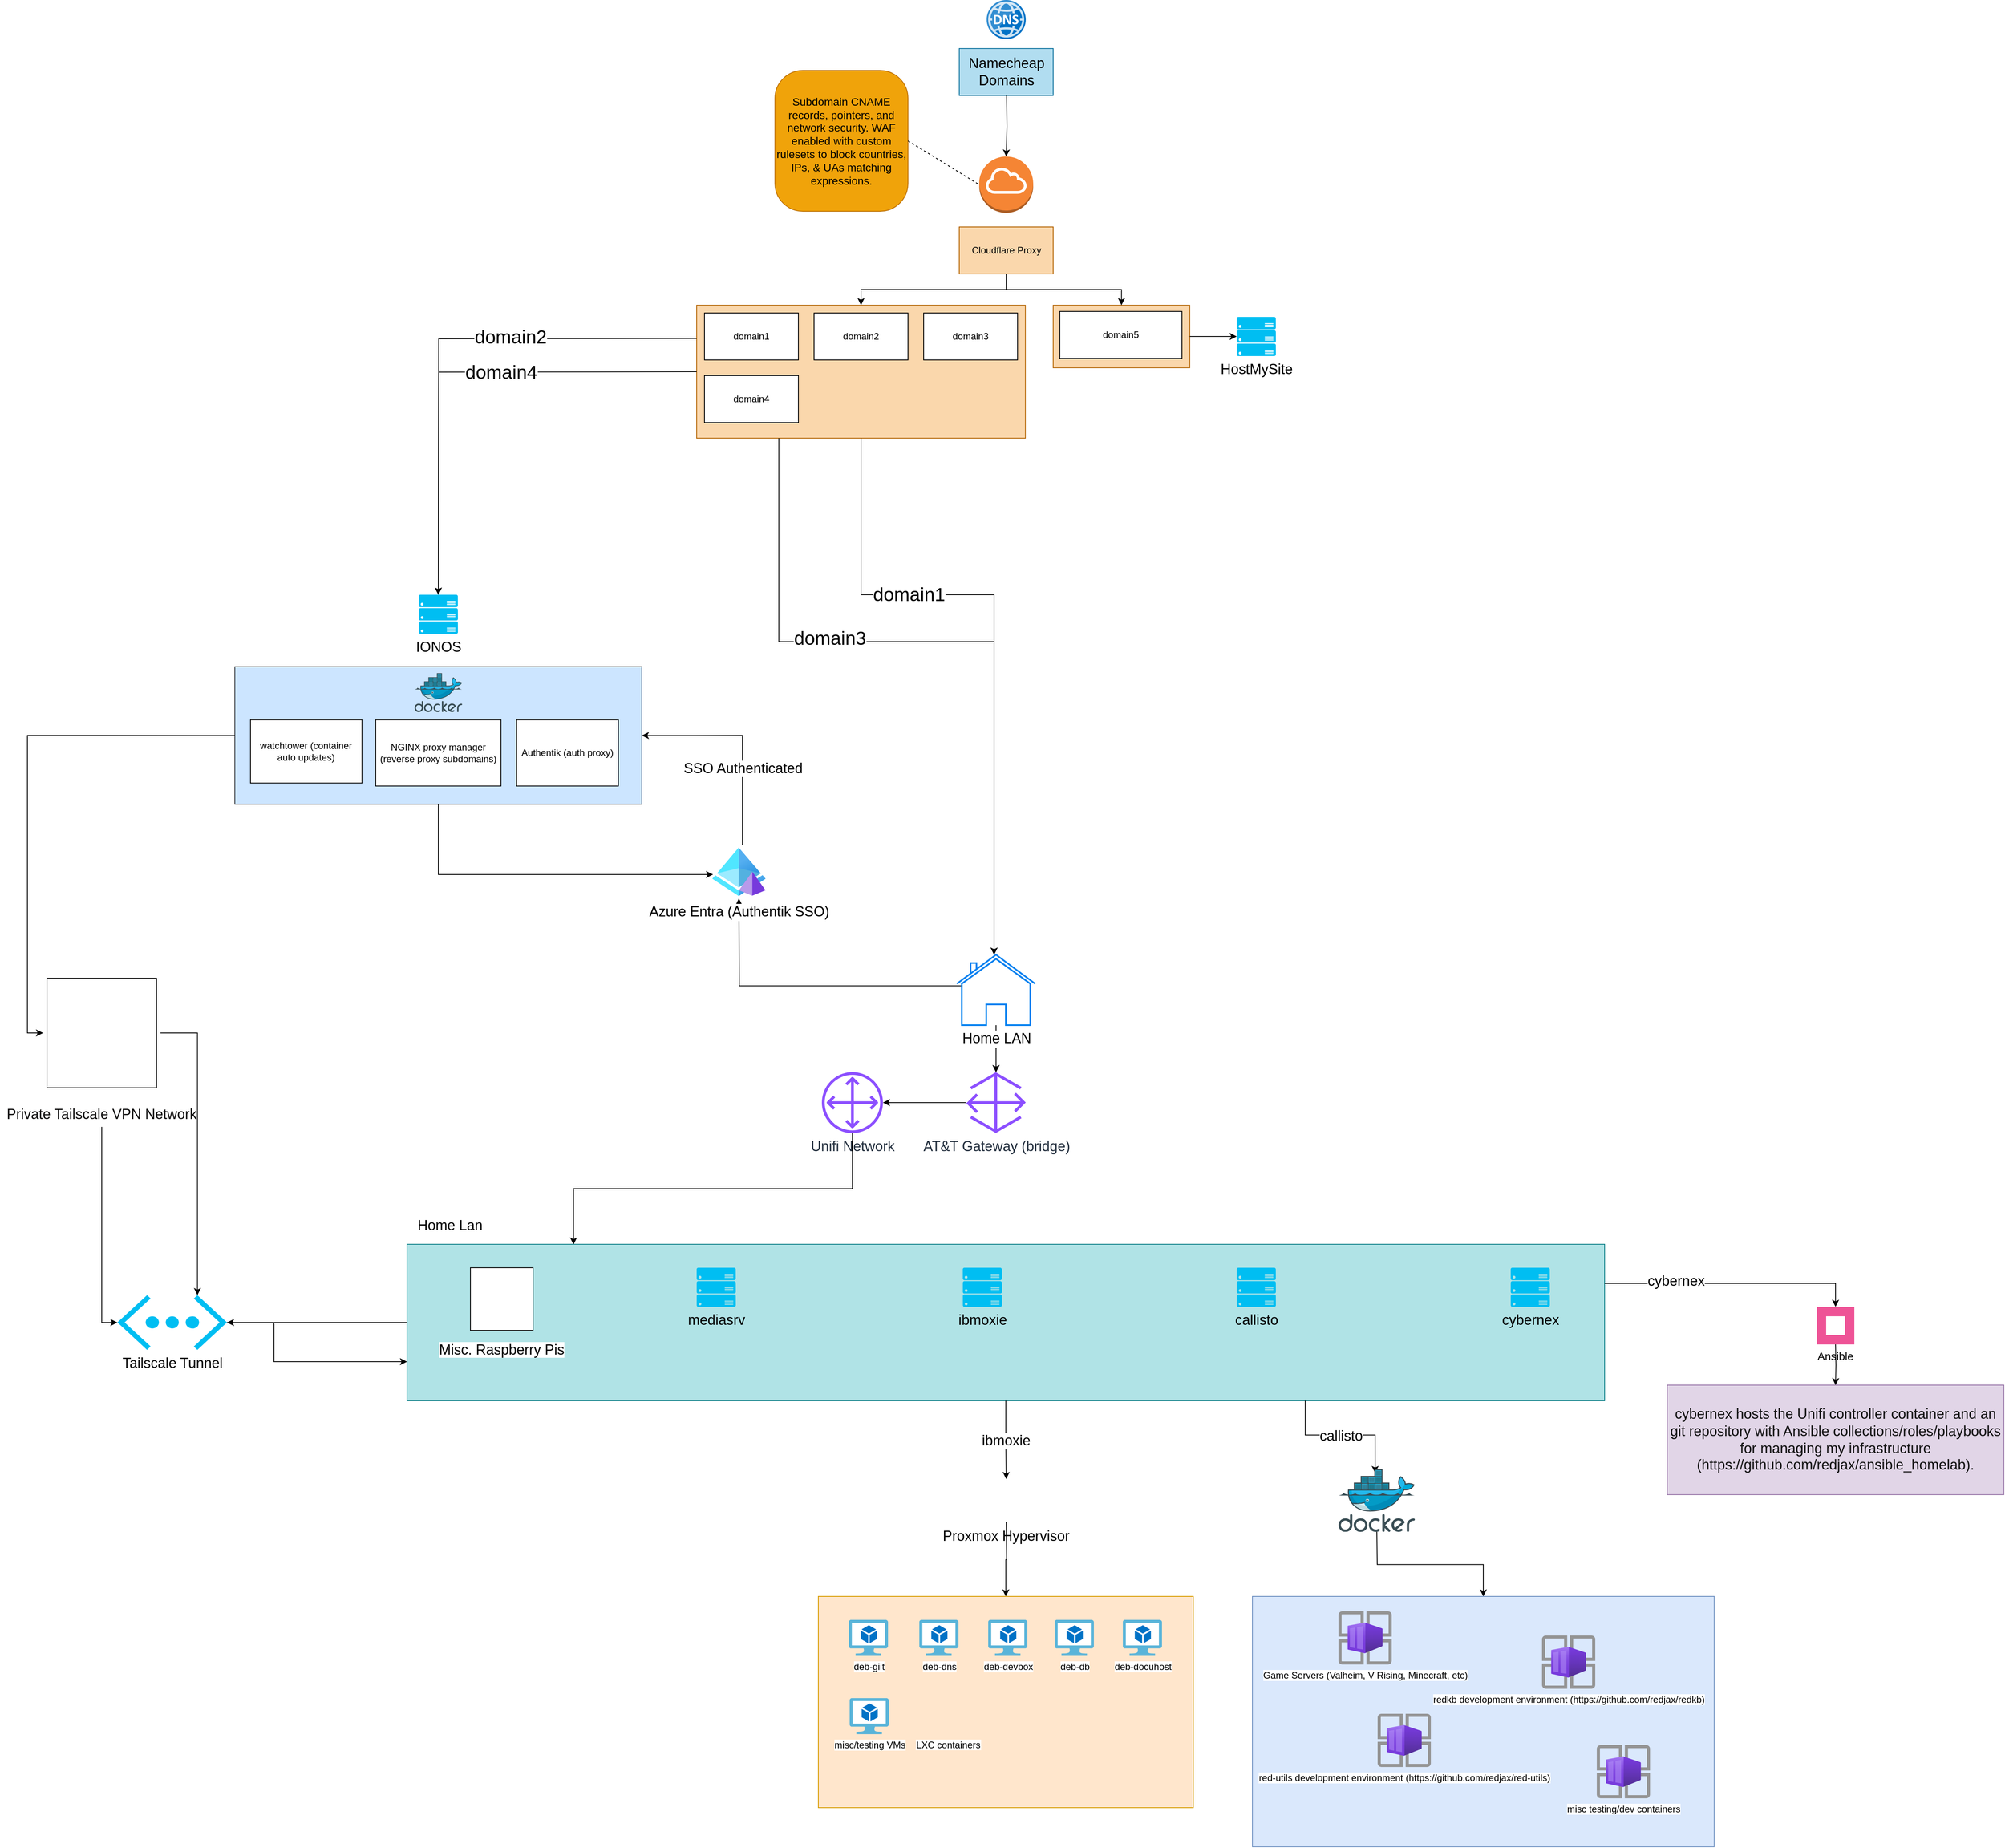 <mxfile>
    <diagram name="Page-1" id="Rsj-jbbyXU1mSyo5BSWN">
        <mxGraphModel dx="5165" dy="3048" grid="1" gridSize="10" guides="1" tooltips="1" connect="1" arrows="1" fold="1" page="1" pageScale="1" pageWidth="850" pageHeight="1100" math="0" shadow="0">
            <root>
                <mxCell id="0"/>
                <mxCell id="1" parent="0"/>
                <mxCell id="UfMAyrNb4U1BRUhYTXXU-9" value="" style="group" parent="1" vertex="1" connectable="0">
                    <mxGeometry x="-474.5" y="-1100" width="120" height="122" as="geometry"/>
                </mxCell>
                <mxCell id="UfMAyrNb4U1BRUhYTXXU-7" value="" style="image;sketch=0;aspect=fixed;html=1;points=[];align=center;fontSize=12;image=img/lib/mscae/DNS.svg;imageBackground=none;" parent="UfMAyrNb4U1BRUhYTXXU-9" vertex="1">
                    <mxGeometry x="35" width="50" height="50" as="geometry"/>
                </mxCell>
                <mxCell id="UfMAyrNb4U1BRUhYTXXU-8" value="Namecheap Domains" style="rounded=0;whiteSpace=wrap;html=1;fillColor=#b1ddf0;strokeColor=#10739e;fontSize=18;fontColor=#000000;" parent="UfMAyrNb4U1BRUhYTXXU-9" vertex="1">
                    <mxGeometry y="62" width="120" height="60" as="geometry"/>
                </mxCell>
                <mxCell id="T2T1hvAY8Xzt-k4NL3VU-15" value="cloudflare" parent="0"/>
                <mxCell id="T2T1hvAY8Xzt-k4NL3VU-20" value="" style="group" parent="T2T1hvAY8Xzt-k4NL3VU-15" vertex="1" connectable="0">
                    <mxGeometry x="-810" y="-900" width="740" height="410" as="geometry"/>
                </mxCell>
                <mxCell id="T2T1hvAY8Xzt-k4NL3VU-21" value="" style="group" parent="T2T1hvAY8Xzt-k4NL3VU-20" vertex="1" connectable="0">
                    <mxGeometry x="335.5" width="120" height="150" as="geometry"/>
                </mxCell>
                <mxCell id="T2T1hvAY8Xzt-k4NL3VU-22" value="" style="group;fontColor=#000000;" parent="T2T1hvAY8Xzt-k4NL3VU-21" vertex="1" connectable="0">
                    <mxGeometry width="120" height="150" as="geometry"/>
                </mxCell>
                <mxCell id="T2T1hvAY8Xzt-k4NL3VU-23" value="" style="outlineConnect=0;dashed=0;verticalLabelPosition=bottom;verticalAlign=top;align=center;html=1;shape=mxgraph.aws3.internet_gateway;fillColor=#F58534;gradientColor=none;" parent="T2T1hvAY8Xzt-k4NL3VU-22" vertex="1">
                    <mxGeometry x="25.5" width="69" height="72" as="geometry"/>
                </mxCell>
                <mxCell id="T2T1hvAY8Xzt-k4NL3VU-24" value="Cloudflare Proxy" style="rounded=0;whiteSpace=wrap;html=1;fillColor=#fad7ac;strokeColor=#b46504;fontColor=#050505;" parent="T2T1hvAY8Xzt-k4NL3VU-22" vertex="1">
                    <mxGeometry y="90" width="120" height="60" as="geometry"/>
                </mxCell>
                <mxCell id="T2T1hvAY8Xzt-k4NL3VU-25" value="" style="group" parent="T2T1hvAY8Xzt-k4NL3VU-20" vertex="1" connectable="0">
                    <mxGeometry y="190" width="740" height="220" as="geometry"/>
                </mxCell>
                <mxCell id="T2T1hvAY8Xzt-k4NL3VU-26" value="" style="group" parent="T2T1hvAY8Xzt-k4NL3VU-25" vertex="1" connectable="0">
                    <mxGeometry width="420" height="220" as="geometry"/>
                </mxCell>
                <mxCell id="T2T1hvAY8Xzt-k4NL3VU-27" value="" style="group" parent="T2T1hvAY8Xzt-k4NL3VU-26" vertex="1" connectable="0">
                    <mxGeometry width="420" height="170" as="geometry"/>
                </mxCell>
                <mxCell id="T2T1hvAY8Xzt-k4NL3VU-28" value="" style="rounded=0;whiteSpace=wrap;html=1;fillColor=#fad7ac;strokeColor=#b46504;" parent="T2T1hvAY8Xzt-k4NL3VU-27" vertex="1">
                    <mxGeometry width="420" height="170" as="geometry"/>
                </mxCell>
                <mxCell id="T2T1hvAY8Xzt-k4NL3VU-29" value="domain1" style="rounded=0;whiteSpace=wrap;html=1;" parent="T2T1hvAY8Xzt-k4NL3VU-27" vertex="1">
                    <mxGeometry x="10" y="10" width="120" height="60" as="geometry"/>
                </mxCell>
                <mxCell id="T2T1hvAY8Xzt-k4NL3VU-30" value="domain2" style="rounded=0;whiteSpace=wrap;html=1;" parent="T2T1hvAY8Xzt-k4NL3VU-27" vertex="1">
                    <mxGeometry x="150" y="10" width="120" height="60" as="geometry"/>
                </mxCell>
                <mxCell id="T2T1hvAY8Xzt-k4NL3VU-31" value="domain3" style="rounded=0;whiteSpace=wrap;html=1;" parent="T2T1hvAY8Xzt-k4NL3VU-27" vertex="1">
                    <mxGeometry x="290" y="10" width="120" height="60" as="geometry"/>
                </mxCell>
                <mxCell id="T2T1hvAY8Xzt-k4NL3VU-32" value="domain4" style="rounded=0;whiteSpace=wrap;html=1;" parent="T2T1hvAY8Xzt-k4NL3VU-27" vertex="1">
                    <mxGeometry x="10" y="90" width="120" height="60" as="geometry"/>
                </mxCell>
                <mxCell id="T2T1hvAY8Xzt-k4NL3VU-33" value="" style="group" parent="T2T1hvAY8Xzt-k4NL3VU-25" vertex="1" connectable="0">
                    <mxGeometry x="455.5" width="284.5" height="80" as="geometry"/>
                </mxCell>
                <mxCell id="T2T1hvAY8Xzt-k4NL3VU-34" value="" style="group" parent="T2T1hvAY8Xzt-k4NL3VU-33" vertex="1" connectable="0">
                    <mxGeometry width="174.5" height="80" as="geometry"/>
                </mxCell>
                <mxCell id="T2T1hvAY8Xzt-k4NL3VU-35" value="" style="rounded=0;whiteSpace=wrap;html=1;fillColor=#fad7ac;strokeColor=#b46504;" parent="T2T1hvAY8Xzt-k4NL3VU-34" vertex="1">
                    <mxGeometry width="174.5" height="80" as="geometry"/>
                </mxCell>
                <mxCell id="T2T1hvAY8Xzt-k4NL3VU-36" value="domain5" style="rounded=0;whiteSpace=wrap;html=1;" parent="T2T1hvAY8Xzt-k4NL3VU-34" vertex="1">
                    <mxGeometry x="8.5" y="8" width="156" height="60" as="geometry"/>
                </mxCell>
                <mxCell id="T2T1hvAY8Xzt-k4NL3VU-37" value="&lt;font style=&quot;font-size: 18px;&quot;&gt;HostMySite&lt;/font&gt;" style="verticalLabelPosition=bottom;html=1;verticalAlign=top;align=center;strokeColor=none;fillColor=#00BEF2;shape=mxgraph.azure.server_rack;" parent="T2T1hvAY8Xzt-k4NL3VU-33" vertex="1">
                    <mxGeometry x="234.5" y="15" width="50" height="50" as="geometry"/>
                </mxCell>
                <mxCell id="T2T1hvAY8Xzt-k4NL3VU-38" style="edgeStyle=orthogonalEdgeStyle;rounded=0;orthogonalLoop=1;jettySize=auto;html=1;exitX=1;exitY=0.5;exitDx=0;exitDy=0;entryX=0;entryY=0.5;entryDx=0;entryDy=0;entryPerimeter=0;" parent="T2T1hvAY8Xzt-k4NL3VU-33" source="T2T1hvAY8Xzt-k4NL3VU-35" target="T2T1hvAY8Xzt-k4NL3VU-37" edge="1">
                    <mxGeometry relative="1" as="geometry"/>
                </mxCell>
                <mxCell id="T2T1hvAY8Xzt-k4NL3VU-39" style="edgeStyle=orthogonalEdgeStyle;rounded=0;orthogonalLoop=1;jettySize=auto;html=1;exitX=0.5;exitY=1;exitDx=0;exitDy=0;entryX=0.5;entryY=0;entryDx=0;entryDy=0;" parent="T2T1hvAY8Xzt-k4NL3VU-20" source="T2T1hvAY8Xzt-k4NL3VU-24" target="T2T1hvAY8Xzt-k4NL3VU-28" edge="1">
                    <mxGeometry relative="1" as="geometry"/>
                </mxCell>
                <mxCell id="T2T1hvAY8Xzt-k4NL3VU-40" style="edgeStyle=orthogonalEdgeStyle;rounded=0;orthogonalLoop=1;jettySize=auto;html=1;exitX=0.5;exitY=1;exitDx=0;exitDy=0;entryX=0.5;entryY=0;entryDx=0;entryDy=0;" parent="T2T1hvAY8Xzt-k4NL3VU-20" source="T2T1hvAY8Xzt-k4NL3VU-24" target="T2T1hvAY8Xzt-k4NL3VU-35" edge="1">
                    <mxGeometry relative="1" as="geometry"/>
                </mxCell>
                <mxCell id="T2T1hvAY8Xzt-k4NL3VU-41" style="edgeStyle=orthogonalEdgeStyle;rounded=0;orthogonalLoop=1;jettySize=auto;html=1;entryX=0.5;entryY=0;entryDx=0;entryDy=0;entryPerimeter=0;" parent="T2T1hvAY8Xzt-k4NL3VU-15" edge="1">
                    <mxGeometry relative="1" as="geometry">
                        <mxPoint x="-414" y="-978" as="sourcePoint"/>
                        <mxPoint x="-414.5" y="-900" as="targetPoint"/>
                    </mxGeometry>
                </mxCell>
                <mxCell id="VhEEmA5IoFukuAZXWk3S-1" value="&lt;font style=&quot;font-size: 14px;&quot;&gt;Subdomain CNAME records, pointers, and network security. WAF enabled with custom rulesets to block countries, IPs, &amp;amp; UAs matching expressions.&lt;/font&gt;" style="rounded=1;whiteSpace=wrap;html=1;fillColor=#f0a30a;strokeColor=#BD7000;arcSize=21;fontColor=#000000;" parent="T2T1hvAY8Xzt-k4NL3VU-15" vertex="1">
                    <mxGeometry x="-710" y="-1010" width="170" height="180" as="geometry"/>
                </mxCell>
                <mxCell id="VhEEmA5IoFukuAZXWk3S-2" value="" style="endArrow=none;dashed=1;html=1;rounded=0;entryX=0;entryY=0.5;entryDx=0;entryDy=0;entryPerimeter=0;exitX=1;exitY=0.5;exitDx=0;exitDy=0;" parent="T2T1hvAY8Xzt-k4NL3VU-15" source="VhEEmA5IoFukuAZXWk3S-1" edge="1">
                    <mxGeometry width="50" height="50" relative="1" as="geometry">
                        <mxPoint x="-1120" y="-660" as="sourcePoint"/>
                        <mxPoint x="-449" y="-864" as="targetPoint"/>
                    </mxGeometry>
                </mxCell>
                <mxCell id="T2T1hvAY8Xzt-k4NL3VU-49" value="LAN" parent="0"/>
                <mxCell id="T2T1hvAY8Xzt-k4NL3VU-50" style="edgeStyle=orthogonalEdgeStyle;rounded=0;orthogonalLoop=1;jettySize=auto;html=1;exitX=0.092;exitY=0.441;exitDx=0;exitDy=0;exitPerimeter=0;" parent="T2T1hvAY8Xzt-k4NL3VU-49" source="T2T1hvAY8Xzt-k4NL3VU-56" edge="1">
                    <mxGeometry relative="1" as="geometry">
                        <mxPoint x="-640" y="360" as="sourcePoint"/>
                        <mxPoint x="-756" y="48" as="targetPoint"/>
                    </mxGeometry>
                </mxCell>
                <mxCell id="T2T1hvAY8Xzt-k4NL3VU-51" style="edgeStyle=orthogonalEdgeStyle;rounded=0;orthogonalLoop=1;jettySize=auto;html=1;exitX=1;exitY=0.5;exitDx=0;exitDy=0;exitPerimeter=0;entryX=0;entryY=0.75;entryDx=0;entryDy=0;" parent="T2T1hvAY8Xzt-k4NL3VU-49" target="T2T1hvAY8Xzt-k4NL3VU-63" edge="1">
                    <mxGeometry relative="1" as="geometry">
                        <mxPoint x="-1410" y="590" as="sourcePoint"/>
                        <Array as="points">
                            <mxPoint x="-1350" y="590"/>
                            <mxPoint x="-1350" y="640"/>
                        </Array>
                    </mxGeometry>
                </mxCell>
                <mxCell id="T2T1hvAY8Xzt-k4NL3VU-52" style="edgeStyle=orthogonalEdgeStyle;rounded=0;orthogonalLoop=1;jettySize=auto;html=1;exitX=0;exitY=0.5;exitDx=0;exitDy=0;entryX=1;entryY=0.5;entryDx=0;entryDy=0;entryPerimeter=0;" parent="T2T1hvAY8Xzt-k4NL3VU-49" source="T2T1hvAY8Xzt-k4NL3VU-63" edge="1">
                    <mxGeometry relative="1" as="geometry">
                        <mxPoint x="-1410" y="590" as="targetPoint"/>
                    </mxGeometry>
                </mxCell>
                <mxCell id="T2T1hvAY8Xzt-k4NL3VU-53" value="" style="group" parent="T2T1hvAY8Xzt-k4NL3VU-49" vertex="1" connectable="0">
                    <mxGeometry x="-1180" y="120" width="2040" height="1140" as="geometry"/>
                </mxCell>
                <mxCell id="T2T1hvAY8Xzt-k4NL3VU-54" style="edgeStyle=orthogonalEdgeStyle;rounded=0;orthogonalLoop=1;jettySize=auto;html=1;" parent="T2T1hvAY8Xzt-k4NL3VU-53" source="T2T1hvAY8Xzt-k4NL3VU-56" target="T2T1hvAY8Xzt-k4NL3VU-58" edge="1">
                    <mxGeometry relative="1" as="geometry"/>
                </mxCell>
                <mxCell id="T2T1hvAY8Xzt-k4NL3VU-55" value="" style="edgeStyle=orthogonalEdgeStyle;rounded=0;orthogonalLoop=1;jettySize=auto;html=1;" parent="T2T1hvAY8Xzt-k4NL3VU-53" source="T2T1hvAY8Xzt-k4NL3VU-56" target="T2T1hvAY8Xzt-k4NL3VU-58" edge="1">
                    <mxGeometry relative="1" as="geometry"/>
                </mxCell>
                <mxCell id="T2T1hvAY8Xzt-k4NL3VU-56" value="&lt;font color=&quot;#000000&quot; style=&quot;font-size: 18px;&quot;&gt;Home LAN&lt;/font&gt;" style="html=1;verticalLabelPosition=bottom;align=center;labelBackgroundColor=#ffffff;verticalAlign=top;strokeWidth=2;strokeColor=#0080F0;shadow=0;dashed=0;shape=mxgraph.ios7.icons.home;" parent="T2T1hvAY8Xzt-k4NL3VU-53" vertex="1">
                    <mxGeometry x="702.5" width="100" height="90" as="geometry"/>
                </mxCell>
                <mxCell id="T2T1hvAY8Xzt-k4NL3VU-57" style="edgeStyle=orthogonalEdgeStyle;rounded=0;orthogonalLoop=1;jettySize=auto;html=1;" parent="T2T1hvAY8Xzt-k4NL3VU-53" source="T2T1hvAY8Xzt-k4NL3VU-58" target="T2T1hvAY8Xzt-k4NL3VU-59" edge="1">
                    <mxGeometry relative="1" as="geometry"/>
                </mxCell>
                <mxCell id="T2T1hvAY8Xzt-k4NL3VU-58" value="&lt;font style=&quot;font-size: 18px;&quot;&gt;AT&amp;amp;T Gateway (bridge)&lt;/font&gt;" style="sketch=0;outlineConnect=0;fontColor=#232F3E;gradientColor=none;fillColor=#8C4FFF;strokeColor=none;dashed=0;verticalLabelPosition=bottom;verticalAlign=top;align=center;html=1;fontSize=12;fontStyle=0;aspect=fixed;pointerEvents=1;shape=mxgraph.aws4.gateway;" parent="T2T1hvAY8Xzt-k4NL3VU-53" vertex="1">
                    <mxGeometry x="714.5" y="150" width="76" height="78" as="geometry"/>
                </mxCell>
                <mxCell id="T2T1hvAY8Xzt-k4NL3VU-59" value="&lt;font style=&quot;font-size: 18px;&quot;&gt;Unifi Network&lt;/font&gt;" style="sketch=0;outlineConnect=0;fontColor=#232F3E;gradientColor=none;fillColor=#8C4FFF;strokeColor=none;dashed=0;verticalLabelPosition=bottom;verticalAlign=top;align=center;html=1;fontSize=12;fontStyle=0;aspect=fixed;pointerEvents=1;shape=mxgraph.aws4.customer_gateway;" parent="T2T1hvAY8Xzt-k4NL3VU-53" vertex="1">
                    <mxGeometry x="530" y="150" width="78" height="78" as="geometry"/>
                </mxCell>
                <mxCell id="T2T1hvAY8Xzt-k4NL3VU-60" style="edgeStyle=orthogonalEdgeStyle;rounded=0;orthogonalLoop=1;jettySize=auto;html=1;entryX=0.139;entryY=0.002;entryDx=0;entryDy=0;entryPerimeter=0;" parent="T2T1hvAY8Xzt-k4NL3VU-53" source="T2T1hvAY8Xzt-k4NL3VU-59" target="T2T1hvAY8Xzt-k4NL3VU-63" edge="1">
                    <mxGeometry relative="1" as="geometry"/>
                </mxCell>
                <mxCell id="T2T1hvAY8Xzt-k4NL3VU-61" value="" style="group" parent="T2T1hvAY8Xzt-k4NL3VU-53" vertex="1" connectable="0">
                    <mxGeometry y="330" width="2040" height="810" as="geometry"/>
                </mxCell>
                <mxCell id="T2T1hvAY8Xzt-k4NL3VU-62" value="" style="group" parent="T2T1hvAY8Xzt-k4NL3VU-61" vertex="1" connectable="0">
                    <mxGeometry width="1530" height="240" as="geometry"/>
                </mxCell>
                <mxCell id="T2T1hvAY8Xzt-k4NL3VU-63" value="" style="rounded=0;whiteSpace=wrap;html=1;fillColor=#b0e3e6;strokeColor=#0e8088;" parent="T2T1hvAY8Xzt-k4NL3VU-62" vertex="1">
                    <mxGeometry y="40" width="1530" height="200" as="geometry"/>
                </mxCell>
                <mxCell id="T2T1hvAY8Xzt-k4NL3VU-64" value="mediasrv" style="verticalLabelPosition=bottom;html=1;verticalAlign=top;align=center;strokeColor=none;fillColor=#00BEF2;shape=mxgraph.azure.server_rack;fontSize=18;fontColor=#000000;" parent="T2T1hvAY8Xzt-k4NL3VU-62" vertex="1">
                    <mxGeometry x="370" y="70" width="50" height="50" as="geometry"/>
                </mxCell>
                <mxCell id="T2T1hvAY8Xzt-k4NL3VU-65" value="ibmoxie" style="verticalLabelPosition=bottom;html=1;verticalAlign=top;align=center;strokeColor=none;fillColor=#00BEF2;shape=mxgraph.azure.server_rack;fontSize=18;fontColor=#000000;" parent="T2T1hvAY8Xzt-k4NL3VU-62" vertex="1">
                    <mxGeometry x="710" y="70" width="50" height="50" as="geometry"/>
                </mxCell>
                <mxCell id="T2T1hvAY8Xzt-k4NL3VU-66" value="callisto" style="verticalLabelPosition=bottom;html=1;verticalAlign=top;align=center;strokeColor=none;fillColor=#00BEF2;shape=mxgraph.azure.server_rack;fontSize=18;fontColor=#000000;" parent="T2T1hvAY8Xzt-k4NL3VU-62" vertex="1">
                    <mxGeometry x="1060" y="70" width="50" height="50" as="geometry"/>
                </mxCell>
                <mxCell id="T2T1hvAY8Xzt-k4NL3VU-67" value="cybernex" style="verticalLabelPosition=bottom;html=1;verticalAlign=top;align=center;strokeColor=none;fillColor=#00BEF2;shape=mxgraph.azure.server_rack;fontSize=18;fontColor=#000000;" parent="T2T1hvAY8Xzt-k4NL3VU-62" vertex="1">
                    <mxGeometry x="1410" y="70" width="50" height="50" as="geometry"/>
                </mxCell>
                <mxCell id="T2T1hvAY8Xzt-k4NL3VU-68" value="" style="group;fontColor=#000000;" parent="T2T1hvAY8Xzt-k4NL3VU-62" vertex="1" connectable="0">
                    <mxGeometry x="30" y="70" width="182" height="120" as="geometry"/>
                </mxCell>
                <mxCell id="T2T1hvAY8Xzt-k4NL3VU-69" value="" style="whiteSpace=wrap;html=1;aspect=fixed;" parent="T2T1hvAY8Xzt-k4NL3VU-68" vertex="1">
                    <mxGeometry x="51" width="80" height="80" as="geometry"/>
                </mxCell>
                <mxCell id="T2T1hvAY8Xzt-k4NL3VU-70" value="" style="shape=image;verticalLabelPosition=bottom;labelBackgroundColor=default;verticalAlign=top;aspect=fixed;imageAspect=0;image=https://download.logo.wine/logo/Raspberry_Pi/Raspberry_Pi-Logo.wine.png;fontSize=18;" parent="T2T1hvAY8Xzt-k4NL3VU-68" vertex="1">
                    <mxGeometry x="41" y="6.67" width="100" height="66.67" as="geometry"/>
                </mxCell>
                <mxCell id="T2T1hvAY8Xzt-k4NL3VU-71" value="&lt;span style=&quot;font-size: 18px; text-wrap-mode: nowrap; background-color: rgb(255, 255, 255);&quot;&gt;Misc. Raspberry Pis&lt;/span&gt;" style="text;html=1;align=center;verticalAlign=middle;whiteSpace=wrap;rounded=0;fontColor=#000000;" parent="T2T1hvAY8Xzt-k4NL3VU-68" vertex="1">
                    <mxGeometry y="90" width="182" height="30" as="geometry"/>
                </mxCell>
                <mxCell id="T2T1hvAY8Xzt-k4NL3VU-72" value="&lt;font style=&quot;font-size: 18px;&quot;&gt;Home Lan&lt;/font&gt;" style="text;html=1;align=center;verticalAlign=middle;whiteSpace=wrap;rounded=0;" parent="T2T1hvAY8Xzt-k4NL3VU-62" vertex="1">
                    <mxGeometry width="110" height="32.5" as="geometry"/>
                </mxCell>
                <mxCell id="T2T1hvAY8Xzt-k4NL3VU-73" style="edgeStyle=orthogonalEdgeStyle;rounded=0;orthogonalLoop=1;jettySize=auto;html=1;entryX=0.5;entryY=0;entryDx=0;entryDy=0;" parent="T2T1hvAY8Xzt-k4NL3VU-61" source="T2T1hvAY8Xzt-k4NL3VU-63" target="T2T1hvAY8Xzt-k4NL3VU-81" edge="1">
                    <mxGeometry relative="1" as="geometry"/>
                </mxCell>
                <mxCell id="T2T1hvAY8Xzt-k4NL3VU-74" value="&lt;font style=&quot;font-size: 18px;&quot;&gt;ibmoxie&lt;/font&gt;" style="edgeLabel;html=1;align=center;verticalAlign=middle;resizable=0;points=[];" parent="T2T1hvAY8Xzt-k4NL3VU-73" vertex="1" connectable="0">
                    <mxGeometry x="-0.256" y="6" relative="1" as="geometry">
                        <mxPoint x="-6" y="13" as="offset"/>
                    </mxGeometry>
                </mxCell>
                <mxCell id="T2T1hvAY8Xzt-k4NL3VU-75" style="edgeStyle=orthogonalEdgeStyle;rounded=0;orthogonalLoop=1;jettySize=auto;html=1;exitX=1;exitY=0.25;exitDx=0;exitDy=0;entryX=0.5;entryY=0;entryDx=0;entryDy=0;" parent="T2T1hvAY8Xzt-k4NL3VU-61" source="T2T1hvAY8Xzt-k4NL3VU-63" target="T2T1hvAY8Xzt-k4NL3VU-101" edge="1">
                    <mxGeometry relative="1" as="geometry"/>
                </mxCell>
                <mxCell id="T2T1hvAY8Xzt-k4NL3VU-76" value="&lt;font style=&quot;font-size: 18px;&quot;&gt;cybernex&lt;/font&gt;" style="edgeLabel;html=1;align=center;verticalAlign=middle;resizable=0;points=[];" parent="T2T1hvAY8Xzt-k4NL3VU-75" vertex="1" connectable="0">
                    <mxGeometry x="-0.542" y="3" relative="1" as="geometry">
                        <mxPoint x="16" as="offset"/>
                    </mxGeometry>
                </mxCell>
                <mxCell id="T2T1hvAY8Xzt-k4NL3VU-77" style="edgeStyle=orthogonalEdgeStyle;rounded=0;orthogonalLoop=1;jettySize=auto;html=1;exitX=0.75;exitY=1;exitDx=0;exitDy=0;entryX=0.48;entryY=0.06;entryDx=0;entryDy=0;entryPerimeter=0;" parent="T2T1hvAY8Xzt-k4NL3VU-61" source="T2T1hvAY8Xzt-k4NL3VU-63" target="T2T1hvAY8Xzt-k4NL3VU-93" edge="1">
                    <mxGeometry relative="1" as="geometry"/>
                </mxCell>
                <mxCell id="T2T1hvAY8Xzt-k4NL3VU-78" value="&lt;font style=&quot;font-size: 18px;&quot;&gt;callisto&lt;/font&gt;" style="edgeLabel;html=1;align=center;verticalAlign=middle;resizable=0;points=[];" parent="T2T1hvAY8Xzt-k4NL3VU-77" vertex="1" connectable="0">
                    <mxGeometry x="-0.019" y="-1" relative="1" as="geometry">
                        <mxPoint as="offset"/>
                    </mxGeometry>
                </mxCell>
                <mxCell id="T2T1hvAY8Xzt-k4NL3VU-79" value="" style="group" parent="T2T1hvAY8Xzt-k4NL3VU-61" vertex="1" connectable="0">
                    <mxGeometry x="525.5" y="340" width="479" height="420" as="geometry"/>
                </mxCell>
                <mxCell id="T2T1hvAY8Xzt-k4NL3VU-81" value="Proxmox Hypervisor" style="shape=image;verticalLabelPosition=bottom;labelBackgroundColor=default;verticalAlign=top;aspect=fixed;imageAspect=0;image=https://static-00.iconduck.com/assets.00/proxmox-icon-2048x2048-i8gl93w2.png;fontSize=18;" parent="T2T1hvAY8Xzt-k4NL3VU-79" vertex="1">
                    <mxGeometry x="212.5" width="55" height="55" as="geometry"/>
                </mxCell>
                <mxCell id="T2T1hvAY8Xzt-k4NL3VU-91" value="" style="group" parent="T2T1hvAY8Xzt-k4NL3VU-61" vertex="1" connectable="0">
                    <mxGeometry x="1080" y="327.5" width="590" height="482.5" as="geometry"/>
                </mxCell>
                <mxCell id="T2T1hvAY8Xzt-k4NL3VU-93" value="" style="image;sketch=0;aspect=fixed;html=1;points=[];align=center;fontSize=12;image=img/lib/mscae/Docker.svg;" parent="T2T1hvAY8Xzt-k4NL3VU-91" vertex="1">
                    <mxGeometry x="110" width="97.56" height="80" as="geometry"/>
                </mxCell>
                <mxCell id="T2T1hvAY8Xzt-k4NL3VU-100" value="" style="group" parent="T2T1hvAY8Xzt-k4NL3VU-61" vertex="1" connectable="0">
                    <mxGeometry x="1610" y="120" width="430" height="240" as="geometry"/>
                </mxCell>
                <mxCell id="T2T1hvAY8Xzt-k4NL3VU-101" value="Ansible" style="shape=rect;fillColor=#EE5396;aspect=fixed;resizable=0;labelPosition=center;verticalLabelPosition=bottom;align=center;verticalAlign=top;strokeColor=none;fontSize=14;" parent="T2T1hvAY8Xzt-k4NL3VU-100" vertex="1">
                    <mxGeometry x="191" width="48" height="48" as="geometry"/>
                </mxCell>
                <mxCell id="T2T1hvAY8Xzt-k4NL3VU-102" value="" style="fillColor=#ffffff;strokeColor=none;dashed=0;outlineConnect=0;html=1;labelPosition=center;verticalLabelPosition=bottom;verticalAlign=top;part=1;movable=0;resizable=0;rotatable=0;shape=mxgraph.ibm_cloud.logo--ansible-community" parent="T2T1hvAY8Xzt-k4NL3VU-101" vertex="1">
                    <mxGeometry width="24" height="24" relative="1" as="geometry">
                        <mxPoint x="12" y="12" as="offset"/>
                    </mxGeometry>
                </mxCell>
                <mxCell id="VhEEmA5IoFukuAZXWk3S-3" style="edgeStyle=orthogonalEdgeStyle;rounded=0;orthogonalLoop=1;jettySize=auto;html=1;entryX=0.475;entryY=0;entryDx=0;entryDy=0;entryPerimeter=0;" parent="T2T1hvAY8Xzt-k4NL3VU-49" edge="1">
                    <mxGeometry relative="1" as="geometry">
                        <Array as="points">
                            <mxPoint x="-600" y="-340"/>
                            <mxPoint x="-430" y="-340"/>
                        </Array>
                        <mxPoint x="-430" y="120" as="targetPoint"/>
                        <mxPoint x="-600" y="-540" as="sourcePoint"/>
                    </mxGeometry>
                </mxCell>
                <mxCell id="VhEEmA5IoFukuAZXWk3S-4" value="&lt;span style=&quot;font-size: 24px;&quot;&gt;domain1&lt;/span&gt;" style="edgeLabel;html=1;align=center;verticalAlign=middle;resizable=0;points=[];" parent="VhEEmA5IoFukuAZXWk3S-3" vertex="1" connectable="0">
                    <mxGeometry x="-0.18" y="-5" relative="1" as="geometry">
                        <mxPoint x="-80" y="-5" as="offset"/>
                    </mxGeometry>
                </mxCell>
                <mxCell id="VhEEmA5IoFukuAZXWk3S-5" style="edgeStyle=orthogonalEdgeStyle;rounded=0;orthogonalLoop=1;jettySize=auto;html=1;exitX=0.25;exitY=1;exitDx=0;exitDy=0;entryX=0.475;entryY=0;entryDx=0;entryDy=0;entryPerimeter=0;" parent="T2T1hvAY8Xzt-k4NL3VU-49" edge="1">
                    <mxGeometry relative="1" as="geometry">
                        <Array as="points">
                            <mxPoint x="-705" y="-280"/>
                            <mxPoint x="-430" y="-280"/>
                        </Array>
                        <mxPoint x="-430" y="120" as="targetPoint"/>
                        <mxPoint x="-705" y="-540" as="sourcePoint"/>
                    </mxGeometry>
                </mxCell>
                <mxCell id="VhEEmA5IoFukuAZXWk3S-6" value="&lt;font style=&quot;font-size: 24px;&quot;&gt;domain3&lt;/font&gt;" style="edgeLabel;html=1;align=center;verticalAlign=middle;resizable=0;points=[];" parent="VhEEmA5IoFukuAZXWk3S-5" vertex="1" connectable="0">
                    <mxGeometry x="-0.375" y="4" relative="1" as="geometry">
                        <mxPoint x="33" as="offset"/>
                    </mxGeometry>
                </mxCell>
                <mxCell id="T2T1hvAY8Xzt-k4NL3VU-105" value="cloud" parent="0"/>
                <mxCell id="T2T1hvAY8Xzt-k4NL3VU-106" value="" style="group;" parent="T2T1hvAY8Xzt-k4NL3VU-105" vertex="1" connectable="0">
                    <mxGeometry x="-1400" y="-340" width="520" height="400" as="geometry"/>
                </mxCell>
                <mxCell id="T2T1hvAY8Xzt-k4NL3VU-107" value="" style="group" parent="T2T1hvAY8Xzt-k4NL3VU-106" vertex="1" connectable="0">
                    <mxGeometry width="520" height="340" as="geometry"/>
                </mxCell>
                <mxCell id="T2T1hvAY8Xzt-k4NL3VU-108" value="&lt;font style=&quot;font-size: 18px;&quot;&gt;IONOS&lt;/font&gt;" style="verticalLabelPosition=bottom;html=1;verticalAlign=top;align=center;strokeColor=none;fillColor=#00BEF2;shape=mxgraph.azure.server_rack;" parent="T2T1hvAY8Xzt-k4NL3VU-107" vertex="1">
                    <mxGeometry x="235" width="50" height="50" as="geometry"/>
                </mxCell>
                <mxCell id="T2T1hvAY8Xzt-k4NL3VU-109" value="" style="group" parent="T2T1hvAY8Xzt-k4NL3VU-107" vertex="1" connectable="0">
                    <mxGeometry y="30" width="520" height="310" as="geometry"/>
                </mxCell>
                <mxCell id="T2T1hvAY8Xzt-k4NL3VU-110" value="" style="group" parent="T2T1hvAY8Xzt-k4NL3VU-109" vertex="1" connectable="0">
                    <mxGeometry width="520" height="237.667" as="geometry"/>
                </mxCell>
                <mxCell id="T2T1hvAY8Xzt-k4NL3VU-111" value="" style="group" parent="T2T1hvAY8Xzt-k4NL3VU-110" vertex="1" connectable="0">
                    <mxGeometry y="62.0" width="520" height="175.667" as="geometry"/>
                </mxCell>
                <mxCell id="T2T1hvAY8Xzt-k4NL3VU-112" value="" style="rounded=0;whiteSpace=wrap;html=1;fillColor=#cce5ff;strokeColor=#36393d;" parent="T2T1hvAY8Xzt-k4NL3VU-111" vertex="1">
                    <mxGeometry width="520" height="175.667" as="geometry"/>
                </mxCell>
                <mxCell id="T2T1hvAY8Xzt-k4NL3VU-113" value="watchtower (container auto updates)" style="rounded=0;whiteSpace=wrap;html=1;" parent="T2T1hvAY8Xzt-k4NL3VU-111" vertex="1">
                    <mxGeometry x="20" y="67.871" width="142.45" height="80.763" as="geometry"/>
                </mxCell>
                <mxCell id="T2T1hvAY8Xzt-k4NL3VU-114" value="NGINX proxy manager (reverse proxy subdomains)" style="rounded=0;whiteSpace=wrap;html=1;" parent="T2T1hvAY8Xzt-k4NL3VU-111" vertex="1">
                    <mxGeometry x="180" y="67.871" width="160" height="84.512" as="geometry"/>
                </mxCell>
                <mxCell id="T2T1hvAY8Xzt-k4NL3VU-115" value="Authentik (auth proxy)" style="rounded=0;whiteSpace=wrap;html=1;" parent="T2T1hvAY8Xzt-k4NL3VU-111" vertex="1">
                    <mxGeometry x="360" y="67.871" width="130" height="84.512" as="geometry"/>
                </mxCell>
                <mxCell id="T2T1hvAY8Xzt-k4NL3VU-116" value="" style="image;sketch=0;aspect=fixed;html=1;points=[];align=center;fontSize=12;image=img/lib/mscae/Docker.svg;" parent="T2T1hvAY8Xzt-k4NL3VU-111" vertex="1">
                    <mxGeometry x="229.563" y="8.089" width="60.87" height="49.913" as="geometry"/>
                </mxCell>
                <mxCell id="T2T1hvAY8Xzt-k4NL3VU-117" style="edgeStyle=orthogonalEdgeStyle;rounded=0;orthogonalLoop=1;jettySize=auto;html=1;entryX=1;entryY=0.5;entryDx=0;entryDy=0;exitX=0.566;exitY=0;exitDx=0;exitDy=0;exitPerimeter=0;" parent="T2T1hvAY8Xzt-k4NL3VU-105" source="T2T1hvAY8Xzt-k4NL3VU-119" target="T2T1hvAY8Xzt-k4NL3VU-112" edge="1">
                    <mxGeometry relative="1" as="geometry"/>
                </mxCell>
                <mxCell id="T2T1hvAY8Xzt-k4NL3VU-118" value="&lt;font style=&quot;font-size: 18px;&quot;&gt;SSO Authenticated&lt;/font&gt;" style="edgeLabel;html=1;align=center;verticalAlign=middle;resizable=0;points=[];" parent="T2T1hvAY8Xzt-k4NL3VU-117" vertex="1" connectable="0">
                    <mxGeometry x="-0.27" relative="1" as="geometry">
                        <mxPoint as="offset"/>
                    </mxGeometry>
                </mxCell>
                <mxCell id="T2T1hvAY8Xzt-k4NL3VU-119" value="&lt;font style=&quot;font-size: 18px;&quot;&gt;Azure Entra (Authentik SSO)&lt;/font&gt;" style="aspect=fixed;html=1;points=[];align=center;image;fontSize=12;image=img/lib/azure2/identity/Azure_AD_Domain_Services.svg;fontFamily=Helvetica;fontColor=default;strokeColor=default;fillColor=default;" parent="T2T1hvAY8Xzt-k4NL3VU-105" vertex="1">
                    <mxGeometry x="-790" y="-20" width="68" height="68" as="geometry"/>
                </mxCell>
                <mxCell id="T2T1hvAY8Xzt-k4NL3VU-120" style="edgeStyle=orthogonalEdgeStyle;rounded=0;orthogonalLoop=1;jettySize=auto;html=1;entryX=0.015;entryY=0.551;entryDx=0;entryDy=0;entryPerimeter=0;exitX=0.5;exitY=1;exitDx=0;exitDy=0;" parent="T2T1hvAY8Xzt-k4NL3VU-105" source="T2T1hvAY8Xzt-k4NL3VU-112" target="T2T1hvAY8Xzt-k4NL3VU-119" edge="1">
                    <mxGeometry relative="1" as="geometry"/>
                </mxCell>
                <mxCell id="T2T1hvAY8Xzt-k4NL3VU-121" value="" style="group" parent="T2T1hvAY8Xzt-k4NL3VU-105" vertex="1" connectable="0">
                    <mxGeometry x="-1700" y="150" width="260" height="190" as="geometry"/>
                </mxCell>
                <mxCell id="T2T1hvAY8Xzt-k4NL3VU-122" value="" style="group" parent="T2T1hvAY8Xzt-k4NL3VU-121" vertex="1" connectable="0">
                    <mxGeometry x="15" width="230" height="140" as="geometry"/>
                </mxCell>
                <mxCell id="T2T1hvAY8Xzt-k4NL3VU-123" value="" style="whiteSpace=wrap;html=1;aspect=fixed;" parent="T2T1hvAY8Xzt-k4NL3VU-122" vertex="1">
                    <mxGeometry x="45" width="140" height="140" as="geometry"/>
                </mxCell>
                <mxCell id="T2T1hvAY8Xzt-k4NL3VU-124" value="" style="shape=image;verticalLabelPosition=bottom;labelBackgroundColor=default;verticalAlign=top;aspect=fixed;imageAspect=0;image=https://images.g2crowd.com/uploads/product/image/social_landscape/social_landscape_3d6e8d6392f304e1696afaaab3208ab1/tailscale.png;" parent="T2T1hvAY8Xzt-k4NL3VU-122" vertex="1">
                    <mxGeometry x="40" y="30.62" width="150" height="78.75" as="geometry"/>
                </mxCell>
                <mxCell id="T2T1hvAY8Xzt-k4NL3VU-125" value="&lt;span style=&quot;text-wrap-mode: nowrap; background-color: rgb(255, 255, 255);&quot;&gt;&lt;font style=&quot;font-size: 18px;&quot;&gt;Private Tailscale VPN Network&lt;/font&gt;&lt;/span&gt;" style="text;html=1;align=center;verticalAlign=middle;whiteSpace=wrap;rounded=0;fontColor=#0d0c0c;" parent="T2T1hvAY8Xzt-k4NL3VU-121" vertex="1">
                    <mxGeometry y="158" width="260" height="32" as="geometry"/>
                </mxCell>
                <mxCell id="T2T1hvAY8Xzt-k4NL3VU-126" style="edgeStyle=orthogonalEdgeStyle;rounded=0;orthogonalLoop=1;jettySize=auto;html=1;entryX=0;entryY=0.5;entryDx=0;entryDy=0;exitX=0;exitY=0.5;exitDx=0;exitDy=0;" parent="T2T1hvAY8Xzt-k4NL3VU-105" source="T2T1hvAY8Xzt-k4NL3VU-112" target="T2T1hvAY8Xzt-k4NL3VU-124" edge="1">
                    <mxGeometry relative="1" as="geometry"/>
                </mxCell>
                <mxCell id="T2T1hvAY8Xzt-k4NL3VU-127" value="&lt;font style=&quot;font-size: 18px;&quot;&gt;Tailscale Tunnel&lt;/font&gt;" style="verticalLabelPosition=bottom;html=1;verticalAlign=top;align=center;strokeColor=none;fillColor=#00BEF2;shape=mxgraph.azure.virtual_network;pointerEvents=1;" parent="T2T1hvAY8Xzt-k4NL3VU-105" vertex="1">
                    <mxGeometry x="-1550" y="555" width="140" height="70" as="geometry"/>
                </mxCell>
                <mxCell id="T2T1hvAY8Xzt-k4NL3VU-128" style="edgeStyle=orthogonalEdgeStyle;rounded=0;orthogonalLoop=1;jettySize=auto;html=1;entryX=0;entryY=0.5;entryDx=0;entryDy=0;entryPerimeter=0;" parent="T2T1hvAY8Xzt-k4NL3VU-105" source="T2T1hvAY8Xzt-k4NL3VU-125" target="T2T1hvAY8Xzt-k4NL3VU-127" edge="1">
                    <mxGeometry relative="1" as="geometry"/>
                </mxCell>
                <mxCell id="T2T1hvAY8Xzt-k4NL3VU-129" style="edgeStyle=orthogonalEdgeStyle;rounded=0;orthogonalLoop=1;jettySize=auto;html=1;exitX=1;exitY=0.5;exitDx=0;exitDy=0;entryX=0.73;entryY=0;entryDx=0;entryDy=0;entryPerimeter=0;" parent="T2T1hvAY8Xzt-k4NL3VU-105" source="T2T1hvAY8Xzt-k4NL3VU-124" target="T2T1hvAY8Xzt-k4NL3VU-127" edge="1">
                    <mxGeometry relative="1" as="geometry"/>
                </mxCell>
                <mxCell id="VhEEmA5IoFukuAZXWk3S-7" style="edgeStyle=orthogonalEdgeStyle;rounded=0;orthogonalLoop=1;jettySize=auto;html=1;exitX=0;exitY=0.25;exitDx=0;exitDy=0;entryX=0.5;entryY=0;entryDx=0;entryDy=0;entryPerimeter=0;" parent="T2T1hvAY8Xzt-k4NL3VU-105" edge="1">
                    <mxGeometry relative="1" as="geometry">
                        <mxPoint x="-810" y="-667.5" as="sourcePoint"/>
                        <mxPoint x="-1140" y="-340" as="targetPoint"/>
                    </mxGeometry>
                </mxCell>
                <mxCell id="VhEEmA5IoFukuAZXWk3S-8" value="&lt;font style=&quot;font-size: 24px;&quot;&gt;domain2&lt;/font&gt;" style="edgeLabel;html=1;align=center;verticalAlign=middle;resizable=0;points=[];" parent="VhEEmA5IoFukuAZXWk3S-7" vertex="1" connectable="0">
                    <mxGeometry x="-0.274" y="-2" relative="1" as="geometry">
                        <mxPoint as="offset"/>
                    </mxGeometry>
                </mxCell>
                <mxCell id="VhEEmA5IoFukuAZXWk3S-9" style="edgeStyle=orthogonalEdgeStyle;rounded=0;orthogonalLoop=1;jettySize=auto;html=1;entryX=0.5;entryY=0;entryDx=0;entryDy=0;entryPerimeter=0;exitX=0;exitY=0.5;exitDx=0;exitDy=0;" parent="T2T1hvAY8Xzt-k4NL3VU-105" edge="1">
                    <mxGeometry relative="1" as="geometry">
                        <mxPoint x="-810" y="-625" as="sourcePoint"/>
                        <mxPoint x="-1140" y="-340" as="targetPoint"/>
                    </mxGeometry>
                </mxCell>
                <mxCell id="VhEEmA5IoFukuAZXWk3S-10" value="&lt;font style=&quot;font-size: 24px;&quot;&gt;domain4&lt;/font&gt;" style="edgeLabel;html=1;align=center;verticalAlign=middle;resizable=0;points=[];" parent="VhEEmA5IoFukuAZXWk3S-9" vertex="1" connectable="0">
                    <mxGeometry x="-0.186" relative="1" as="geometry">
                        <mxPoint as="offset"/>
                    </mxGeometry>
                </mxCell>
                <mxCell id="VhEEmA5IoFukuAZXWk3S-11" value="LAN descriptors" parent="0"/>
                <mxCell id="VhEEmA5IoFukuAZXWk3S-12" style="edgeStyle=orthogonalEdgeStyle;rounded=0;orthogonalLoop=1;jettySize=auto;html=1;entryX=0.5;entryY=0;entryDx=0;entryDy=0;" parent="VhEEmA5IoFukuAZXWk3S-11" target="VhEEmA5IoFukuAZXWk3S-14" edge="1">
                    <mxGeometry relative="1" as="geometry">
                        <mxPoint x="-414.5" y="845" as="sourcePoint"/>
                    </mxGeometry>
                </mxCell>
                <mxCell id="VhEEmA5IoFukuAZXWk3S-13" value="" style="group" parent="VhEEmA5IoFukuAZXWk3S-11" vertex="1" connectable="0">
                    <mxGeometry x="-654.5" y="940" width="479" height="270" as="geometry"/>
                </mxCell>
                <mxCell id="VhEEmA5IoFukuAZXWk3S-14" value="" style="rounded=0;whiteSpace=wrap;html=1;fillColor=#ffe6cc;strokeColor=#d79b00;" parent="VhEEmA5IoFukuAZXWk3S-13" vertex="1">
                    <mxGeometry width="479" height="270" as="geometry"/>
                </mxCell>
                <mxCell id="VhEEmA5IoFukuAZXWk3S-15" value="deb-giit" style="image;sketch=0;aspect=fixed;html=1;points=[];align=center;fontSize=12;image=img/lib/mscae/Virtual_Machine_2.svg;" parent="VhEEmA5IoFukuAZXWk3S-13" vertex="1">
                    <mxGeometry x="39" y="30" width="50" height="46" as="geometry"/>
                </mxCell>
                <mxCell id="VhEEmA5IoFukuAZXWk3S-16" value="deb-dns" style="image;sketch=0;aspect=fixed;html=1;points=[];align=center;fontSize=12;image=img/lib/mscae/Virtual_Machine_2.svg;" parent="VhEEmA5IoFukuAZXWk3S-13" vertex="1">
                    <mxGeometry x="129" y="30" width="50" height="46" as="geometry"/>
                </mxCell>
                <mxCell id="VhEEmA5IoFukuAZXWk3S-17" value="deb-devbox" style="image;sketch=0;aspect=fixed;html=1;points=[];align=center;fontSize=12;image=img/lib/mscae/Virtual_Machine_2.svg;" parent="VhEEmA5IoFukuAZXWk3S-13" vertex="1">
                    <mxGeometry x="217" y="30" width="50" height="46" as="geometry"/>
                </mxCell>
                <mxCell id="VhEEmA5IoFukuAZXWk3S-18" value="deb-db" style="image;sketch=0;aspect=fixed;html=1;points=[];align=center;fontSize=12;image=img/lib/mscae/Virtual_Machine_2.svg;" parent="VhEEmA5IoFukuAZXWk3S-13" vertex="1">
                    <mxGeometry x="302" y="30" width="50" height="46" as="geometry"/>
                </mxCell>
                <mxCell id="VhEEmA5IoFukuAZXWk3S-19" value="deb-docuhost" style="image;sketch=0;aspect=fixed;html=1;points=[];align=center;fontSize=12;image=img/lib/mscae/Virtual_Machine_2.svg;" parent="VhEEmA5IoFukuAZXWk3S-13" vertex="1">
                    <mxGeometry x="389" y="30" width="50" height="46" as="geometry"/>
                </mxCell>
                <mxCell id="VhEEmA5IoFukuAZXWk3S-20" value="misc/testing VMs" style="image;sketch=0;aspect=fixed;html=1;points=[];align=center;fontSize=12;image=img/lib/mscae/Virtual_Machine_2.svg;" parent="VhEEmA5IoFukuAZXWk3S-13" vertex="1">
                    <mxGeometry x="40" y="130" width="50" height="46" as="geometry"/>
                </mxCell>
                <mxCell id="VhEEmA5IoFukuAZXWk3S-21" value="LXC containers" style="shape=image;verticalLabelPosition=bottom;labelBackgroundColor=default;verticalAlign=top;aspect=fixed;imageAspect=0;image=https://static.thegeekstuff.com/wp-content/uploads/2016/01/lxc-containers.png;" parent="VhEEmA5IoFukuAZXWk3S-13" vertex="1">
                    <mxGeometry x="139" y="126" width="54.26" height="50" as="geometry"/>
                </mxCell>
                <mxCell id="VhEEmA5IoFukuAZXWk3S-22" style="edgeStyle=orthogonalEdgeStyle;rounded=0;orthogonalLoop=1;jettySize=auto;html=1;entryX=0.5;entryY=0;entryDx=0;entryDy=0;" parent="VhEEmA5IoFukuAZXWk3S-11" target="VhEEmA5IoFukuAZXWk3S-24" edge="1">
                    <mxGeometry relative="1" as="geometry">
                        <mxPoint x="59" y="857.5" as="sourcePoint"/>
                    </mxGeometry>
                </mxCell>
                <mxCell id="VhEEmA5IoFukuAZXWk3S-23" value="" style="group" parent="VhEEmA5IoFukuAZXWk3S-11" vertex="1" connectable="0">
                    <mxGeometry x="-100" y="940" width="590" height="320" as="geometry"/>
                </mxCell>
                <mxCell id="VhEEmA5IoFukuAZXWk3S-24" value="" style="rounded=0;whiteSpace=wrap;html=1;fillColor=#dae8fc;strokeColor=#6c8ebf;" parent="VhEEmA5IoFukuAZXWk3S-23" vertex="1">
                    <mxGeometry width="590" height="320" as="geometry"/>
                </mxCell>
                <mxCell id="VhEEmA5IoFukuAZXWk3S-25" value="Game Servers (Valheim, V Rising, Minecraft, etc)" style="image;aspect=fixed;html=1;points=[];align=center;fontSize=12;image=img/lib/azure2/other/Container_App_Environments.svg;" parent="VhEEmA5IoFukuAZXWk3S-23" vertex="1">
                    <mxGeometry x="110" y="19" width="68" height="68" as="geometry"/>
                </mxCell>
                <mxCell id="VhEEmA5IoFukuAZXWk3S-26" value="redkb development environment (https://github.com/redjax/redkb)" style="image;aspect=fixed;html=1;points=[];align=center;fontSize=12;image=img/lib/azure2/other/Container_App_Environments.svg;" parent="VhEEmA5IoFukuAZXWk3S-23" vertex="1">
                    <mxGeometry x="370" y="50" width="68" height="68" as="geometry"/>
                </mxCell>
                <mxCell id="VhEEmA5IoFukuAZXWk3S-27" value="red-utils development environment (https://github.com/redjax/red-utils)" style="image;aspect=fixed;html=1;points=[];align=center;fontSize=12;image=img/lib/azure2/other/Container_App_Environments.svg;" parent="VhEEmA5IoFukuAZXWk3S-23" vertex="1">
                    <mxGeometry x="160" y="150" width="68" height="68" as="geometry"/>
                </mxCell>
                <mxCell id="VhEEmA5IoFukuAZXWk3S-28" value="misc testing/dev containers" style="image;aspect=fixed;html=1;points=[];align=center;fontSize=12;image=img/lib/azure2/other/Container_App_Environments.svg;" parent="VhEEmA5IoFukuAZXWk3S-23" vertex="1">
                    <mxGeometry x="440" y="190" width="68" height="68" as="geometry"/>
                </mxCell>
                <mxCell id="VhEEmA5IoFukuAZXWk3S-29" value="&lt;font style=&quot;font-size: 18px;&quot;&gt;cybernex hosts the Unifi controller container and an git repository with Ansible collections/roles/playbooks for managing my infrastructure (https://github.com/redjax/ansible_homelab).&lt;/font&gt;" style="rounded=0;whiteSpace=wrap;html=1;fillColor=#e1d5e7;strokeColor=#9673a6;fontColor=#121212;" parent="VhEEmA5IoFukuAZXWk3S-11" vertex="1">
                    <mxGeometry x="430" y="670" width="430" height="140" as="geometry"/>
                </mxCell>
                <mxCell id="VhEEmA5IoFukuAZXWk3S-30" style="edgeStyle=orthogonalEdgeStyle;rounded=0;orthogonalLoop=1;jettySize=auto;html=1;exitX=0.5;exitY=1;exitDx=0;exitDy=0;entryX=0.5;entryY=0;entryDx=0;entryDy=0;" parent="VhEEmA5IoFukuAZXWk3S-11" target="VhEEmA5IoFukuAZXWk3S-29" edge="1">
                    <mxGeometry relative="1" as="geometry">
                        <mxPoint x="645" y="618" as="sourcePoint"/>
                    </mxGeometry>
                </mxCell>
            </root>
        </mxGraphModel>
    </diagram>
</mxfile>